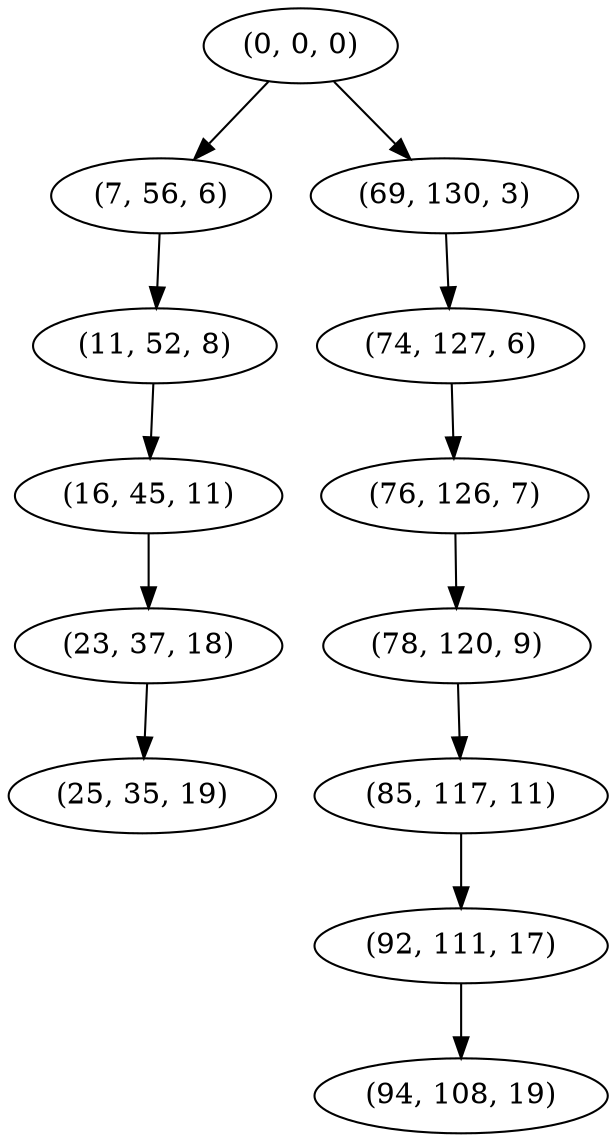 digraph tree {
    "(0, 0, 0)";
    "(7, 56, 6)";
    "(11, 52, 8)";
    "(16, 45, 11)";
    "(23, 37, 18)";
    "(25, 35, 19)";
    "(69, 130, 3)";
    "(74, 127, 6)";
    "(76, 126, 7)";
    "(78, 120, 9)";
    "(85, 117, 11)";
    "(92, 111, 17)";
    "(94, 108, 19)";
    "(0, 0, 0)" -> "(7, 56, 6)";
    "(0, 0, 0)" -> "(69, 130, 3)";
    "(7, 56, 6)" -> "(11, 52, 8)";
    "(11, 52, 8)" -> "(16, 45, 11)";
    "(16, 45, 11)" -> "(23, 37, 18)";
    "(23, 37, 18)" -> "(25, 35, 19)";
    "(69, 130, 3)" -> "(74, 127, 6)";
    "(74, 127, 6)" -> "(76, 126, 7)";
    "(76, 126, 7)" -> "(78, 120, 9)";
    "(78, 120, 9)" -> "(85, 117, 11)";
    "(85, 117, 11)" -> "(92, 111, 17)";
    "(92, 111, 17)" -> "(94, 108, 19)";
}
